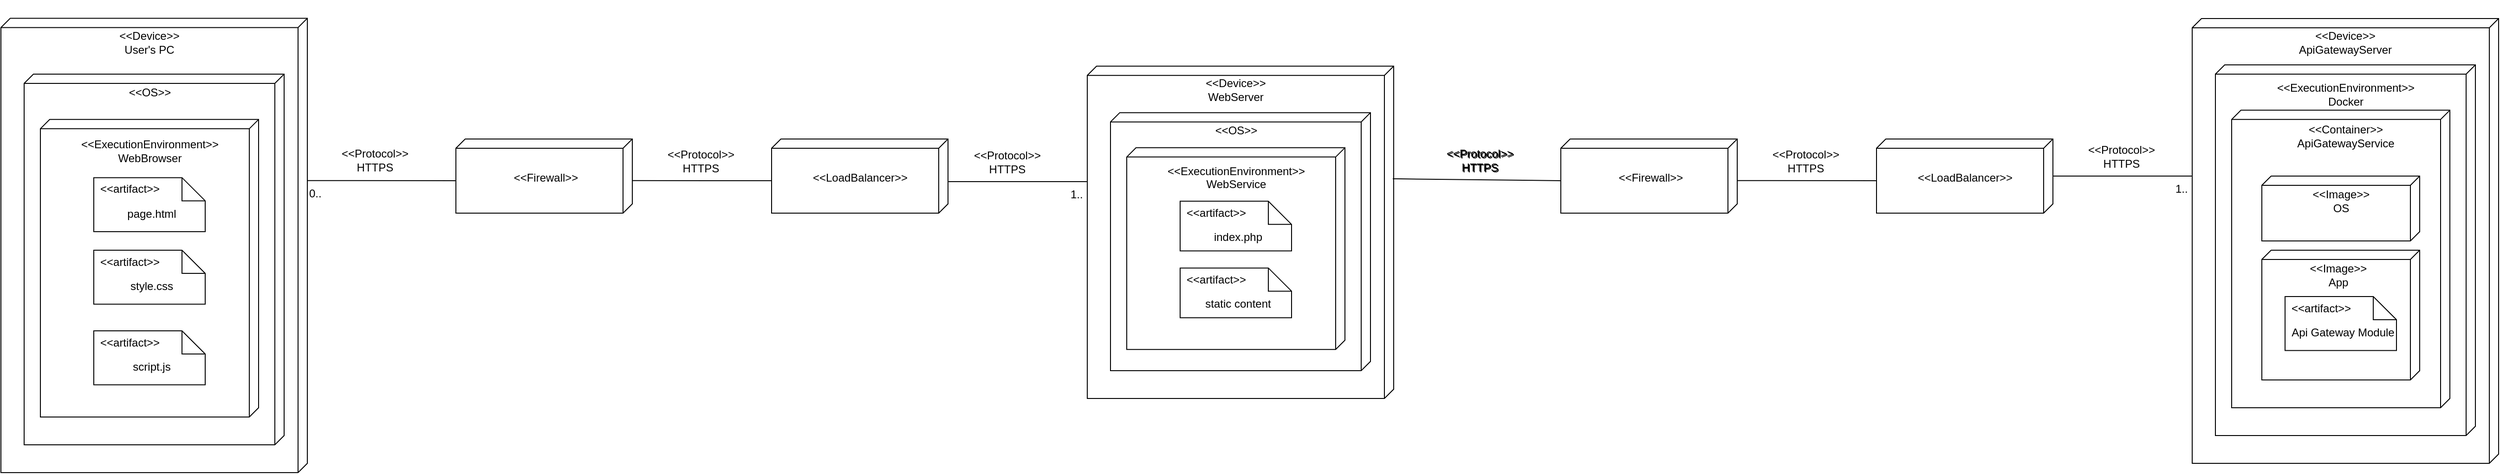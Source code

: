 <mxfile version="22.1.7" type="device">
  <diagram name="Page-1" id="5f0bae14-7c28-e335-631c-24af17079c00">
    <mxGraphModel dx="985" dy="436" grid="1" gridSize="10" guides="1" tooltips="1" connect="1" arrows="1" fold="1" page="1" pageScale="1" pageWidth="1100" pageHeight="850" background="none" math="0" shadow="0">
      <root>
        <mxCell id="0" />
        <mxCell id="1" parent="0" />
        <mxCell id="39150e848f15840c-15" style="edgeStyle=orthogonalEdgeStyle;rounded=0;html=1;labelBackgroundColor=none;startArrow=none;startFill=0;startSize=8;endArrow=open;endFill=0;endSize=16;fontFamily=Verdana;fontSize=12;dashed=1;" parent="1" source="39150e848f15840c-5" edge="1">
          <mxGeometry relative="1" as="geometry">
            <Array as="points">
              <mxPoint x="350" y="220" />
              <mxPoint x="215" y="220" />
            </Array>
            <mxPoint x="215" y="190" as="targetPoint" />
          </mxGeometry>
        </mxCell>
        <mxCell id="8VfH4JJ4uq1HrNAevUR7-10" value="" style="group" vertex="1" connectable="0" parent="1">
          <mxGeometry x="110" y="20" width="330" height="500" as="geometry" />
        </mxCell>
        <mxCell id="39150e848f15840c-1" value="" style="verticalAlign=top;align=left;spacingTop=8;spacingLeft=2;spacingRight=12;shape=cube;size=10;direction=south;fontStyle=4;html=1;rounded=0;shadow=0;comic=0;labelBackgroundColor=none;strokeWidth=1;fontFamily=Verdana;fontSize=12" parent="8VfH4JJ4uq1HrNAevUR7-10" vertex="1">
          <mxGeometry y="9.74" width="330" height="490.26" as="geometry" />
        </mxCell>
        <UserObject label="&amp;lt;&amp;lt;Device&amp;gt;&amp;gt;&lt;br&gt;User&#39;s PC" placeholders="1" name="Variable" id="8VfH4JJ4uq1HrNAevUR7-1">
          <mxCell style="text;html=1;strokeColor=none;fillColor=none;align=center;verticalAlign=middle;whiteSpace=wrap;overflow=hidden;" vertex="1" parent="8VfH4JJ4uq1HrNAevUR7-10">
            <mxGeometry x="120" y="9.738" width="80" height="52.857" as="geometry" />
          </mxCell>
        </UserObject>
        <mxCell id="8VfH4JJ4uq1HrNAevUR7-3" value="" style="verticalAlign=top;align=left;spacingTop=8;spacingLeft=2;spacingRight=12;shape=cube;size=10;direction=south;fontStyle=4;html=1;rounded=0;shadow=0;comic=0;labelBackgroundColor=none;strokeWidth=1;fontFamily=Verdana;fontSize=12" vertex="1" parent="8VfH4JJ4uq1HrNAevUR7-10">
          <mxGeometry x="25" y="70" width="280" height="400" as="geometry" />
        </mxCell>
        <UserObject label="&amp;lt;&amp;lt;OS&amp;gt;&amp;gt;&lt;br&gt;" placeholders="1" name="Variable" id="8VfH4JJ4uq1HrNAevUR7-4">
          <mxCell style="text;html=1;strokeColor=none;fillColor=none;align=center;verticalAlign=middle;whiteSpace=wrap;overflow=hidden;" vertex="1" parent="8VfH4JJ4uq1HrNAevUR7-10">
            <mxGeometry x="77.5" y="69.996" width="165" height="40.69" as="geometry" />
          </mxCell>
        </UserObject>
        <mxCell id="8VfH4JJ4uq1HrNAevUR7-5" value="" style="verticalAlign=top;align=left;spacingTop=8;spacingLeft=2;spacingRight=12;shape=cube;size=10;direction=south;fontStyle=4;html=1;rounded=0;shadow=0;comic=0;labelBackgroundColor=none;strokeWidth=1;fontFamily=Verdana;fontSize=12" vertex="1" parent="8VfH4JJ4uq1HrNAevUR7-10">
          <mxGeometry x="42.5" y="118.93" width="235" height="321.07" as="geometry" />
        </mxCell>
        <UserObject label="&amp;lt;&amp;lt;ExecutionEnvironment&amp;gt;&amp;gt;&lt;br&gt;WebBrowser" placeholders="1" name="Variable" id="8VfH4JJ4uq1HrNAevUR7-6">
          <mxCell style="text;html=1;strokeColor=none;fillColor=none;align=center;verticalAlign=middle;whiteSpace=wrap;overflow=hidden;" vertex="1" parent="8VfH4JJ4uq1HrNAevUR7-10">
            <mxGeometry x="77.5" y="136.32" width="165" height="33.68" as="geometry" />
          </mxCell>
        </UserObject>
        <mxCell id="8VfH4JJ4uq1HrNAevUR7-8" value="page.html" style="shape=note2;boundedLbl=1;whiteSpace=wrap;html=1;size=25;verticalAlign=top;align=center;spacingLeft=5;" vertex="1" parent="8VfH4JJ4uq1HrNAevUR7-10">
          <mxGeometry x="100" y="181.7" width="120" height="58.3" as="geometry" />
        </mxCell>
        <mxCell id="8VfH4JJ4uq1HrNAevUR7-9" value="&amp;lt;&amp;lt;artifact&amp;gt;&amp;gt;" style="resizeWidth=1;part=1;strokeColor=none;fillColor=none;align=left;spacingLeft=5;html=1;whiteSpace=wrap;" vertex="1" parent="8VfH4JJ4uq1HrNAevUR7-8">
          <mxGeometry width="120" height="25" relative="1" as="geometry" />
        </mxCell>
        <mxCell id="8VfH4JJ4uq1HrNAevUR7-74" value="style.css" style="shape=note2;boundedLbl=1;whiteSpace=wrap;html=1;size=25;verticalAlign=top;align=center;spacingLeft=5;" vertex="1" parent="8VfH4JJ4uq1HrNAevUR7-10">
          <mxGeometry x="100" y="260" width="120" height="58.3" as="geometry" />
        </mxCell>
        <mxCell id="8VfH4JJ4uq1HrNAevUR7-75" value="&amp;lt;&amp;lt;artifact&amp;gt;&amp;gt;" style="resizeWidth=1;part=1;strokeColor=none;fillColor=none;align=left;spacingLeft=5;html=1;whiteSpace=wrap;" vertex="1" parent="8VfH4JJ4uq1HrNAevUR7-74">
          <mxGeometry width="120" height="25" relative="1" as="geometry" />
        </mxCell>
        <mxCell id="8VfH4JJ4uq1HrNAevUR7-76" value="script.js" style="shape=note2;boundedLbl=1;whiteSpace=wrap;html=1;size=25;verticalAlign=top;align=center;spacingLeft=5;" vertex="1" parent="8VfH4JJ4uq1HrNAevUR7-10">
          <mxGeometry x="100" y="347" width="120" height="58.3" as="geometry" />
        </mxCell>
        <mxCell id="8VfH4JJ4uq1HrNAevUR7-77" value="&amp;lt;&amp;lt;artifact&amp;gt;&amp;gt;" style="resizeWidth=1;part=1;strokeColor=none;fillColor=none;align=left;spacingLeft=5;html=1;whiteSpace=wrap;" vertex="1" parent="8VfH4JJ4uq1HrNAevUR7-76">
          <mxGeometry width="120" height="25" relative="1" as="geometry" />
        </mxCell>
        <mxCell id="8VfH4JJ4uq1HrNAevUR7-31" value="" style="group" vertex="1" connectable="0" parent="1">
          <mxGeometry x="940" y="160" width="190" height="80" as="geometry" />
        </mxCell>
        <mxCell id="8VfH4JJ4uq1HrNAevUR7-29" value="" style="verticalAlign=top;align=left;spacingTop=8;spacingLeft=2;spacingRight=12;shape=cube;size=10;direction=south;fontStyle=4;html=1;rounded=0;shadow=0;comic=0;labelBackgroundColor=none;strokeWidth=1;fontFamily=Verdana;fontSize=12" vertex="1" parent="8VfH4JJ4uq1HrNAevUR7-31">
          <mxGeometry width="190" height="80" as="geometry" />
        </mxCell>
        <UserObject label="&amp;lt;&amp;lt;LoadBalancer&amp;gt;&amp;gt;" placeholders="1" name="Variable" id="8VfH4JJ4uq1HrNAevUR7-30">
          <mxCell style="text;html=1;strokeColor=none;fillColor=none;align=center;verticalAlign=middle;whiteSpace=wrap;overflow=hidden;" vertex="1" parent="8VfH4JJ4uq1HrNAevUR7-31">
            <mxGeometry x="12.5" y="32.5" width="165" height="15" as="geometry" />
          </mxCell>
        </UserObject>
        <mxCell id="8VfH4JJ4uq1HrNAevUR7-32" value="" style="group" vertex="1" connectable="0" parent="1">
          <mxGeometry x="600" y="160" width="190" height="80" as="geometry" />
        </mxCell>
        <mxCell id="8VfH4JJ4uq1HrNAevUR7-33" value="" style="verticalAlign=top;align=left;spacingTop=8;spacingLeft=2;spacingRight=12;shape=cube;size=10;direction=south;fontStyle=4;html=1;rounded=0;shadow=0;comic=0;labelBackgroundColor=none;strokeWidth=1;fontFamily=Verdana;fontSize=12" vertex="1" parent="8VfH4JJ4uq1HrNAevUR7-32">
          <mxGeometry width="190" height="80" as="geometry" />
        </mxCell>
        <UserObject label="&amp;lt;&amp;lt;Firewall&amp;gt;&amp;gt;" placeholders="1" name="Variable" id="8VfH4JJ4uq1HrNAevUR7-34">
          <mxCell style="text;html=1;strokeColor=none;fillColor=none;align=center;verticalAlign=middle;whiteSpace=wrap;overflow=hidden;" vertex="1" parent="8VfH4JJ4uq1HrNAevUR7-32">
            <mxGeometry x="12.5" y="32.5" width="167.5" height="15" as="geometry" />
          </mxCell>
        </UserObject>
        <mxCell id="8VfH4JJ4uq1HrNAevUR7-65" value="" style="endArrow=none;html=1;rounded=0;align=center;verticalAlign=top;endFill=0;labelBackgroundColor=none;exitX=0;exitY=0;exitDx=175.132;exitDy=0;exitPerimeter=0;entryX=0;entryY=0;entryDx=45;entryDy=190;entryPerimeter=0;" edge="1" parent="1" source="39150e848f15840c-1" target="8VfH4JJ4uq1HrNAevUR7-33">
          <mxGeometry relative="1" as="geometry">
            <mxPoint x="810" y="250" as="sourcePoint" />
            <mxPoint x="970" y="250" as="targetPoint" />
          </mxGeometry>
        </mxCell>
        <mxCell id="8VfH4JJ4uq1HrNAevUR7-67" value="0.." style="resizable=0;html=1;align=left;verticalAlign=top;labelBackgroundColor=none;" connectable="0" vertex="1" parent="8VfH4JJ4uq1HrNAevUR7-65">
          <mxGeometry x="-1" relative="1" as="geometry" />
        </mxCell>
        <mxCell id="8VfH4JJ4uq1HrNAevUR7-68" value="&amp;lt;&amp;lt;Protocol&amp;gt;&amp;gt;&lt;br&gt;&lt;div style=&quot;text-align: center;&quot;&gt;&lt;span style=&quot;background-color: initial;&quot;&gt;HTTPS&lt;/span&gt;&lt;/div&gt;" style="resizable=0;html=1;align=right;verticalAlign=bottom;labelBackgroundColor=none;" connectable="0" vertex="1" parent="8VfH4JJ4uq1HrNAevUR7-65">
          <mxGeometry x="1" relative="1" as="geometry">
            <mxPoint x="-50" y="-5" as="offset" />
          </mxGeometry>
        </mxCell>
        <mxCell id="8VfH4JJ4uq1HrNAevUR7-70" value="" style="endArrow=none;html=1;rounded=0;align=center;verticalAlign=top;endFill=0;labelBackgroundColor=none;exitX=0.561;exitY=0.002;exitDx=0;exitDy=0;exitPerimeter=0;entryX=0;entryY=0;entryDx=45;entryDy=190;entryPerimeter=0;" edge="1" parent="1" source="8VfH4JJ4uq1HrNAevUR7-33" target="8VfH4JJ4uq1HrNAevUR7-29">
          <mxGeometry relative="1" as="geometry">
            <mxPoint x="460" y="215" as="sourcePoint" />
            <mxPoint x="610" y="215" as="targetPoint" />
          </mxGeometry>
        </mxCell>
        <mxCell id="8VfH4JJ4uq1HrNAevUR7-72" value="&amp;lt;&amp;lt;Protocol&amp;gt;&amp;gt;&lt;br&gt;&lt;div style=&quot;text-align: center;&quot;&gt;&lt;span style=&quot;background-color: initial;&quot;&gt;HTTPS&lt;/span&gt;&lt;/div&gt;" style="resizable=0;html=1;align=right;verticalAlign=bottom;labelBackgroundColor=none;" connectable="0" vertex="1" parent="8VfH4JJ4uq1HrNAevUR7-70">
          <mxGeometry x="1" relative="1" as="geometry">
            <mxPoint x="-40" y="-5" as="offset" />
          </mxGeometry>
        </mxCell>
        <mxCell id="8VfH4JJ4uq1HrNAevUR7-78" value="" style="group" vertex="1" connectable="0" parent="1">
          <mxGeometry x="1280" y="60" width="330" height="460" as="geometry" />
        </mxCell>
        <mxCell id="8VfH4JJ4uq1HrNAevUR7-79" value="" style="verticalAlign=top;align=left;spacingTop=8;spacingLeft=2;spacingRight=12;shape=cube;size=10;direction=south;fontStyle=4;html=1;rounded=0;shadow=0;comic=0;labelBackgroundColor=none;strokeWidth=1;fontFamily=Verdana;fontSize=12" vertex="1" parent="8VfH4JJ4uq1HrNAevUR7-78">
          <mxGeometry y="21.35" width="330" height="358.65" as="geometry" />
        </mxCell>
        <UserObject label="&amp;lt;&amp;lt;Device&amp;gt;&amp;gt;&lt;br&gt;WebServer" placeholders="1" name="Variable" id="8VfH4JJ4uq1HrNAevUR7-80">
          <mxCell style="text;html=1;strokeColor=none;fillColor=none;align=center;verticalAlign=middle;whiteSpace=wrap;overflow=hidden;" vertex="1" parent="8VfH4JJ4uq1HrNAevUR7-78">
            <mxGeometry x="120" y="22.949" width="80" height="48.629" as="geometry" />
          </mxCell>
        </UserObject>
        <mxCell id="8VfH4JJ4uq1HrNAevUR7-81" value="" style="verticalAlign=top;align=left;spacingTop=8;spacingLeft=2;spacingRight=12;shape=cube;size=10;direction=south;fontStyle=4;html=1;rounded=0;shadow=0;comic=0;labelBackgroundColor=none;strokeWidth=1;fontFamily=Verdana;fontSize=12" vertex="1" parent="8VfH4JJ4uq1HrNAevUR7-78">
          <mxGeometry x="25" y="71.58" width="280" height="278.42" as="geometry" />
        </mxCell>
        <UserObject label="&amp;lt;&amp;lt;OS&amp;gt;&amp;gt;&lt;br&gt;" placeholders="1" name="Variable" id="8VfH4JJ4uq1HrNAevUR7-82">
          <mxCell style="text;html=1;strokeColor=none;fillColor=none;align=center;verticalAlign=middle;whiteSpace=wrap;overflow=hidden;" vertex="1" parent="8VfH4JJ4uq1HrNAevUR7-78">
            <mxGeometry x="77.5" y="71.986" width="165" height="37.435" as="geometry" />
          </mxCell>
        </UserObject>
        <mxCell id="8VfH4JJ4uq1HrNAevUR7-83" value="" style="verticalAlign=top;align=left;spacingTop=8;spacingLeft=2;spacingRight=12;shape=cube;size=10;direction=south;fontStyle=4;html=1;rounded=0;shadow=0;comic=0;labelBackgroundColor=none;strokeWidth=1;fontFamily=Verdana;fontSize=12" vertex="1" parent="8VfH4JJ4uq1HrNAevUR7-78">
          <mxGeometry x="42.5" y="109.419" width="235" height="217.692" as="geometry" />
        </mxCell>
        <UserObject label="&amp;lt;&amp;lt;ExecutionEnvironment&amp;gt;&amp;gt;&lt;br&gt;WebService" placeholders="1" name="Variable" id="8VfH4JJ4uq1HrNAevUR7-84">
          <mxCell style="text;html=1;strokeColor=none;fillColor=none;align=center;verticalAlign=middle;whiteSpace=wrap;overflow=hidden;" vertex="1" parent="8VfH4JJ4uq1HrNAevUR7-78">
            <mxGeometry x="77.5" y="125.414" width="165" height="30.986" as="geometry" />
          </mxCell>
        </UserObject>
        <mxCell id="8VfH4JJ4uq1HrNAevUR7-85" value="index.php" style="shape=note2;boundedLbl=1;whiteSpace=wrap;html=1;size=25;verticalAlign=top;align=center;spacingLeft=5;" vertex="1" parent="8VfH4JJ4uq1HrNAevUR7-78">
          <mxGeometry x="100" y="167.164" width="120" height="53.636" as="geometry" />
        </mxCell>
        <mxCell id="8VfH4JJ4uq1HrNAevUR7-86" value="&amp;lt;&amp;lt;artifact&amp;gt;&amp;gt;" style="resizeWidth=1;part=1;strokeColor=none;fillColor=none;align=left;spacingLeft=5;html=1;whiteSpace=wrap;" vertex="1" parent="8VfH4JJ4uq1HrNAevUR7-85">
          <mxGeometry width="120" height="25" relative="1" as="geometry" />
        </mxCell>
        <mxCell id="8VfH4JJ4uq1HrNAevUR7-87" value="static content" style="shape=note2;boundedLbl=1;whiteSpace=wrap;html=1;size=25;verticalAlign=top;align=center;spacingLeft=5;" vertex="1" parent="8VfH4JJ4uq1HrNAevUR7-78">
          <mxGeometry x="100" y="239.2" width="120" height="53.636" as="geometry" />
        </mxCell>
        <mxCell id="8VfH4JJ4uq1HrNAevUR7-88" value="&amp;lt;&amp;lt;artifact&amp;gt;&amp;gt;" style="resizeWidth=1;part=1;strokeColor=none;fillColor=none;align=left;spacingLeft=5;html=1;whiteSpace=wrap;" vertex="1" parent="8VfH4JJ4uq1HrNAevUR7-87">
          <mxGeometry width="120" height="25" relative="1" as="geometry" />
        </mxCell>
        <mxCell id="8VfH4JJ4uq1HrNAevUR7-91" value="" style="endArrow=none;html=1;rounded=0;align=center;verticalAlign=top;endFill=0;labelBackgroundColor=none;" edge="1" parent="1">
          <mxGeometry relative="1" as="geometry">
            <mxPoint x="1130" y="206" as="sourcePoint" />
            <mxPoint x="1280" y="206" as="targetPoint" />
          </mxGeometry>
        </mxCell>
        <mxCell id="8VfH4JJ4uq1HrNAevUR7-92" value="1.." style="resizable=0;html=1;align=left;verticalAlign=top;labelBackgroundColor=none;" connectable="0" vertex="1" parent="8VfH4JJ4uq1HrNAevUR7-91">
          <mxGeometry x="-1" relative="1" as="geometry">
            <mxPoint x="130" as="offset" />
          </mxGeometry>
        </mxCell>
        <mxCell id="8VfH4JJ4uq1HrNAevUR7-93" value="&amp;lt;&amp;lt;Protocol&amp;gt;&amp;gt;&lt;br&gt;&lt;div style=&quot;text-align: center;&quot;&gt;&lt;span style=&quot;background-color: initial;&quot;&gt;HTTPS&lt;/span&gt;&lt;/div&gt;" style="resizable=0;html=1;align=right;verticalAlign=bottom;labelBackgroundColor=none;" connectable="0" vertex="1" parent="8VfH4JJ4uq1HrNAevUR7-91">
          <mxGeometry x="1" relative="1" as="geometry">
            <mxPoint x="-50" y="-5" as="offset" />
          </mxGeometry>
        </mxCell>
        <mxCell id="8VfH4JJ4uq1HrNAevUR7-95" value="" style="group" vertex="1" connectable="0" parent="1">
          <mxGeometry x="2130" y="160" width="190" height="80" as="geometry" />
        </mxCell>
        <mxCell id="8VfH4JJ4uq1HrNAevUR7-96" value="" style="verticalAlign=top;align=left;spacingTop=8;spacingLeft=2;spacingRight=12;shape=cube;size=10;direction=south;fontStyle=4;html=1;rounded=0;shadow=0;comic=0;labelBackgroundColor=none;strokeWidth=1;fontFamily=Verdana;fontSize=12" vertex="1" parent="8VfH4JJ4uq1HrNAevUR7-95">
          <mxGeometry width="190" height="80" as="geometry" />
        </mxCell>
        <UserObject label="&amp;lt;&amp;lt;LoadBalancer&amp;gt;&amp;gt;" placeholders="1" name="Variable" id="8VfH4JJ4uq1HrNAevUR7-97">
          <mxCell style="text;html=1;strokeColor=none;fillColor=none;align=center;verticalAlign=middle;whiteSpace=wrap;overflow=hidden;" vertex="1" parent="8VfH4JJ4uq1HrNAevUR7-95">
            <mxGeometry x="12.5" y="32.5" width="165" height="15" as="geometry" />
          </mxCell>
        </UserObject>
        <mxCell id="8VfH4JJ4uq1HrNAevUR7-98" value="" style="group" vertex="1" connectable="0" parent="1">
          <mxGeometry x="1790" y="160" width="190" height="80" as="geometry" />
        </mxCell>
        <mxCell id="8VfH4JJ4uq1HrNAevUR7-99" value="" style="verticalAlign=top;align=left;spacingTop=8;spacingLeft=2;spacingRight=12;shape=cube;size=10;direction=south;fontStyle=4;html=1;rounded=0;shadow=0;comic=0;labelBackgroundColor=none;strokeWidth=1;fontFamily=Verdana;fontSize=12" vertex="1" parent="8VfH4JJ4uq1HrNAevUR7-98">
          <mxGeometry width="190" height="80" as="geometry" />
        </mxCell>
        <UserObject label="&amp;lt;&amp;lt;Firewall&amp;gt;&amp;gt;" placeholders="1" name="Variable" id="8VfH4JJ4uq1HrNAevUR7-100">
          <mxCell style="text;html=1;strokeColor=none;fillColor=none;align=center;verticalAlign=middle;whiteSpace=wrap;overflow=hidden;" vertex="1" parent="8VfH4JJ4uq1HrNAevUR7-98">
            <mxGeometry x="12.5" y="32.5" width="167.5" height="15" as="geometry" />
          </mxCell>
        </UserObject>
        <mxCell id="8VfH4JJ4uq1HrNAevUR7-101" value="&amp;lt;&amp;lt;Protocol&amp;gt;&amp;gt;&lt;br&gt;&lt;div style=&quot;text-align: center;&quot;&gt;&lt;span style=&quot;background-color: initial;&quot;&gt;HTTPS&lt;/span&gt;&lt;/div&gt;" style="resizable=0;html=1;align=right;verticalAlign=bottom;labelBackgroundColor=none;" connectable="0" vertex="1" parent="1">
          <mxGeometry x="1740.0" y="200.0" as="geometry" />
        </mxCell>
        <mxCell id="8VfH4JJ4uq1HrNAevUR7-102" value="" style="endArrow=none;html=1;rounded=0;align=center;verticalAlign=top;endFill=0;labelBackgroundColor=none;exitX=0.561;exitY=0.002;exitDx=0;exitDy=0;exitPerimeter=0;entryX=0;entryY=0;entryDx=45;entryDy=190;entryPerimeter=0;" edge="1" parent="1" source="8VfH4JJ4uq1HrNAevUR7-99" target="8VfH4JJ4uq1HrNAevUR7-96">
          <mxGeometry relative="1" as="geometry">
            <mxPoint x="1650" y="215" as="sourcePoint" />
            <mxPoint x="1800" y="215" as="targetPoint" />
          </mxGeometry>
        </mxCell>
        <mxCell id="8VfH4JJ4uq1HrNAevUR7-103" value="&amp;lt;&amp;lt;Protocol&amp;gt;&amp;gt;&lt;br&gt;&lt;div style=&quot;text-align: center;&quot;&gt;&lt;span style=&quot;background-color: initial;&quot;&gt;HTTPS&lt;/span&gt;&lt;/div&gt;" style="resizable=0;html=1;align=right;verticalAlign=bottom;labelBackgroundColor=none;" connectable="0" vertex="1" parent="8VfH4JJ4uq1HrNAevUR7-102">
          <mxGeometry x="1" relative="1" as="geometry">
            <mxPoint x="-40" y="-5" as="offset" />
          </mxGeometry>
        </mxCell>
        <mxCell id="8VfH4JJ4uq1HrNAevUR7-106" value="" style="endArrow=none;html=1;rounded=0;align=center;verticalAlign=top;endFill=0;labelBackgroundColor=none;exitX=0.339;exitY=0.003;exitDx=0;exitDy=0;exitPerimeter=0;entryX=0;entryY=0;entryDx=45;entryDy=190;entryPerimeter=0;" edge="1" parent="1" source="8VfH4JJ4uq1HrNAevUR7-79" target="8VfH4JJ4uq1HrNAevUR7-99">
          <mxGeometry relative="1" as="geometry">
            <mxPoint x="1140" y="216" as="sourcePoint" />
            <mxPoint x="1300" y="216" as="targetPoint" />
          </mxGeometry>
        </mxCell>
        <mxCell id="8VfH4JJ4uq1HrNAevUR7-108" value="&amp;lt;&amp;lt;Protocol&amp;gt;&amp;gt;&lt;br&gt;&lt;div style=&quot;text-align: center;&quot;&gt;&lt;span style=&quot;background-color: initial;&quot;&gt;HTTPS&lt;/span&gt;&lt;/div&gt;" style="resizable=0;html=1;align=right;verticalAlign=bottom;labelBackgroundColor=none;" connectable="0" vertex="1" parent="8VfH4JJ4uq1HrNAevUR7-106">
          <mxGeometry x="1" relative="1" as="geometry">
            <mxPoint x="-50" y="-5" as="offset" />
          </mxGeometry>
        </mxCell>
        <mxCell id="8VfH4JJ4uq1HrNAevUR7-109" value="" style="endArrow=none;html=1;rounded=0;align=center;verticalAlign=top;endFill=0;labelBackgroundColor=none;exitX=0.561;exitY=0.002;exitDx=0;exitDy=0;exitPerimeter=0;entryX=0;entryY=0;entryDx=45;entryDy=190;entryPerimeter=0;" edge="1" parent="1">
          <mxGeometry relative="1" as="geometry">
            <mxPoint x="2320" y="200" as="sourcePoint" />
            <mxPoint x="2470" y="200" as="targetPoint" />
          </mxGeometry>
        </mxCell>
        <mxCell id="8VfH4JJ4uq1HrNAevUR7-110" value="&amp;lt;&amp;lt;Protocol&amp;gt;&amp;gt;&lt;br&gt;&lt;div style=&quot;text-align: center;&quot;&gt;&lt;span style=&quot;background-color: initial;&quot;&gt;HTTPS&lt;/span&gt;&lt;/div&gt;" style="resizable=0;html=1;align=right;verticalAlign=bottom;labelBackgroundColor=none;" connectable="0" vertex="1" parent="8VfH4JJ4uq1HrNAevUR7-109">
          <mxGeometry x="1" relative="1" as="geometry">
            <mxPoint x="-40" y="-5" as="offset" />
          </mxGeometry>
        </mxCell>
        <mxCell id="8VfH4JJ4uq1HrNAevUR7-111" value="1.." style="resizable=0;html=1;align=left;verticalAlign=top;labelBackgroundColor=none;" connectable="0" vertex="1" parent="1">
          <mxGeometry x="2450" y="200" as="geometry" />
        </mxCell>
        <mxCell id="8VfH4JJ4uq1HrNAevUR7-112" value="" style="group" vertex="1" connectable="0" parent="1">
          <mxGeometry x="2470" y="10" width="330" height="500" as="geometry" />
        </mxCell>
        <mxCell id="8VfH4JJ4uq1HrNAevUR7-113" value="" style="verticalAlign=top;align=left;spacingTop=8;spacingLeft=2;spacingRight=12;shape=cube;size=10;direction=south;fontStyle=4;html=1;rounded=0;shadow=0;comic=0;labelBackgroundColor=none;strokeWidth=1;fontFamily=Verdana;fontSize=12" vertex="1" parent="8VfH4JJ4uq1HrNAevUR7-112">
          <mxGeometry y="20" width="330" height="480" as="geometry" />
        </mxCell>
        <UserObject label="&amp;lt;&amp;lt;Device&amp;gt;&amp;gt;&lt;br&gt;ApiGatewayServer" placeholders="1" name="Variable" id="8VfH4JJ4uq1HrNAevUR7-114">
          <mxCell style="text;html=1;strokeColor=none;fillColor=none;align=center;verticalAlign=middle;whiteSpace=wrap;overflow=hidden;" vertex="1" parent="8VfH4JJ4uq1HrNAevUR7-112">
            <mxGeometry x="95" y="20" width="140" height="52.86" as="geometry" />
          </mxCell>
        </UserObject>
        <mxCell id="8VfH4JJ4uq1HrNAevUR7-115" value="" style="verticalAlign=top;align=left;spacingTop=8;spacingLeft=2;spacingRight=12;shape=cube;size=10;direction=south;fontStyle=4;html=1;rounded=0;shadow=0;comic=0;labelBackgroundColor=none;strokeWidth=1;fontFamily=Verdana;fontSize=12" vertex="1" parent="8VfH4JJ4uq1HrNAevUR7-112">
          <mxGeometry x="25" y="70" width="280" height="400" as="geometry" />
        </mxCell>
        <mxCell id="8VfH4JJ4uq1HrNAevUR7-117" value="" style="verticalAlign=top;align=left;spacingTop=8;spacingLeft=2;spacingRight=12;shape=cube;size=10;direction=south;fontStyle=4;html=1;rounded=0;shadow=0;comic=0;labelBackgroundColor=none;strokeWidth=1;fontFamily=Verdana;fontSize=12" vertex="1" parent="8VfH4JJ4uq1HrNAevUR7-112">
          <mxGeometry x="42.5" y="118.93" width="235" height="321.07" as="geometry" />
        </mxCell>
        <UserObject label="&amp;lt;&amp;lt;ExecutionEnvironment&amp;gt;&amp;gt;&lt;br&gt;Docker" placeholders="1" name="Variable" id="8VfH4JJ4uq1HrNAevUR7-118">
          <mxCell style="text;html=1;strokeColor=none;fillColor=none;align=center;verticalAlign=middle;whiteSpace=wrap;overflow=hidden;" vertex="1" parent="8VfH4JJ4uq1HrNAevUR7-112">
            <mxGeometry x="82.5" y="85.25" width="165" height="33.68" as="geometry" />
          </mxCell>
        </UserObject>
        <UserObject label="&amp;lt;&amp;lt;Container&amp;gt;&amp;gt;&lt;br&gt;ApiGatewayService" placeholders="1" name="Variable" id="8VfH4JJ4uq1HrNAevUR7-126">
          <mxCell style="text;html=1;strokeColor=none;fillColor=none;align=center;verticalAlign=middle;whiteSpace=wrap;overflow=hidden;" vertex="1" parent="8VfH4JJ4uq1HrNAevUR7-112">
            <mxGeometry x="82.5" y="130" width="165" height="33.68" as="geometry" />
          </mxCell>
        </UserObject>
        <mxCell id="8VfH4JJ4uq1HrNAevUR7-127" value="" style="verticalAlign=top;align=left;spacingTop=8;spacingLeft=2;spacingRight=12;shape=cube;size=10;direction=south;fontStyle=4;html=1;rounded=0;shadow=0;comic=0;labelBackgroundColor=none;strokeWidth=1;fontFamily=Verdana;fontSize=12" vertex="1" parent="8VfH4JJ4uq1HrNAevUR7-112">
          <mxGeometry x="75" y="190" width="170" height="70" as="geometry" />
        </mxCell>
        <mxCell id="8VfH4JJ4uq1HrNAevUR7-128" value="" style="verticalAlign=top;align=left;spacingTop=8;spacingLeft=2;spacingRight=12;shape=cube;size=10;direction=south;fontStyle=4;html=1;rounded=0;shadow=0;comic=0;labelBackgroundColor=none;strokeWidth=1;fontFamily=Verdana;fontSize=12" vertex="1" parent="8VfH4JJ4uq1HrNAevUR7-112">
          <mxGeometry x="75" y="270" width="170" height="140" as="geometry" />
        </mxCell>
        <UserObject label="&amp;lt;&amp;lt;Image&amp;gt;&amp;gt;&lt;br style=&quot;border-color: var(--border-color);&quot;&gt;OS" placeholders="1" name="Variable" id="8VfH4JJ4uq1HrNAevUR7-130">
          <mxCell style="text;html=1;strokeColor=none;fillColor=none;align=center;verticalAlign=middle;whiteSpace=wrap;overflow=hidden;" vertex="1" parent="8VfH4JJ4uq1HrNAevUR7-112">
            <mxGeometry x="77.5" y="200" width="165" height="33.68" as="geometry" />
          </mxCell>
        </UserObject>
        <UserObject label="&amp;lt;&amp;lt;Image&amp;gt;&amp;gt;&lt;br style=&quot;border-color: var(--border-color);&quot;&gt;App" placeholders="1" name="Variable" id="8VfH4JJ4uq1HrNAevUR7-131">
          <mxCell style="text;html=1;strokeColor=none;fillColor=none;align=center;verticalAlign=middle;whiteSpace=wrap;overflow=hidden;" vertex="1" parent="8VfH4JJ4uq1HrNAevUR7-112">
            <mxGeometry x="75" y="280" width="165" height="33.68" as="geometry" />
          </mxCell>
        </UserObject>
        <mxCell id="8VfH4JJ4uq1HrNAevUR7-123" value="Api Gateway Module" style="shape=note2;boundedLbl=1;whiteSpace=wrap;html=1;size=25;verticalAlign=top;align=center;spacingLeft=5;" vertex="1" parent="8VfH4JJ4uq1HrNAevUR7-112">
          <mxGeometry x="100" y="320" width="120" height="58.3" as="geometry" />
        </mxCell>
        <mxCell id="8VfH4JJ4uq1HrNAevUR7-124" value="&amp;lt;&amp;lt;artifact&amp;gt;&amp;gt;" style="resizeWidth=1;part=1;strokeColor=none;fillColor=none;align=left;spacingLeft=5;html=1;whiteSpace=wrap;" vertex="1" parent="8VfH4JJ4uq1HrNAevUR7-123">
          <mxGeometry width="120" height="25" relative="1" as="geometry" />
        </mxCell>
      </root>
    </mxGraphModel>
  </diagram>
</mxfile>
